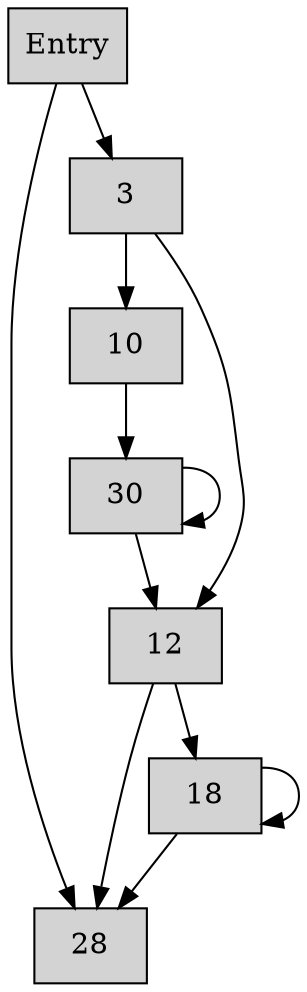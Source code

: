 digraph CFG {
    node [shape=box, style=filled];

    1 [label="Entry"];
    28 [label="28"];
    3 [label="3"];
    10 [label="10"];
    12 [label="12"];
    18 [label="18"];
    30 [label="30"];

    1 -> 28;
    1 -> 3;

    3 -> 12;
    3 -> 10;

    10 -> 30;

    12 -> 28;
    12 -> 18;

    18 -> 18;
    18 -> 28;

    30 -> 30;
    30 -> 12;
}